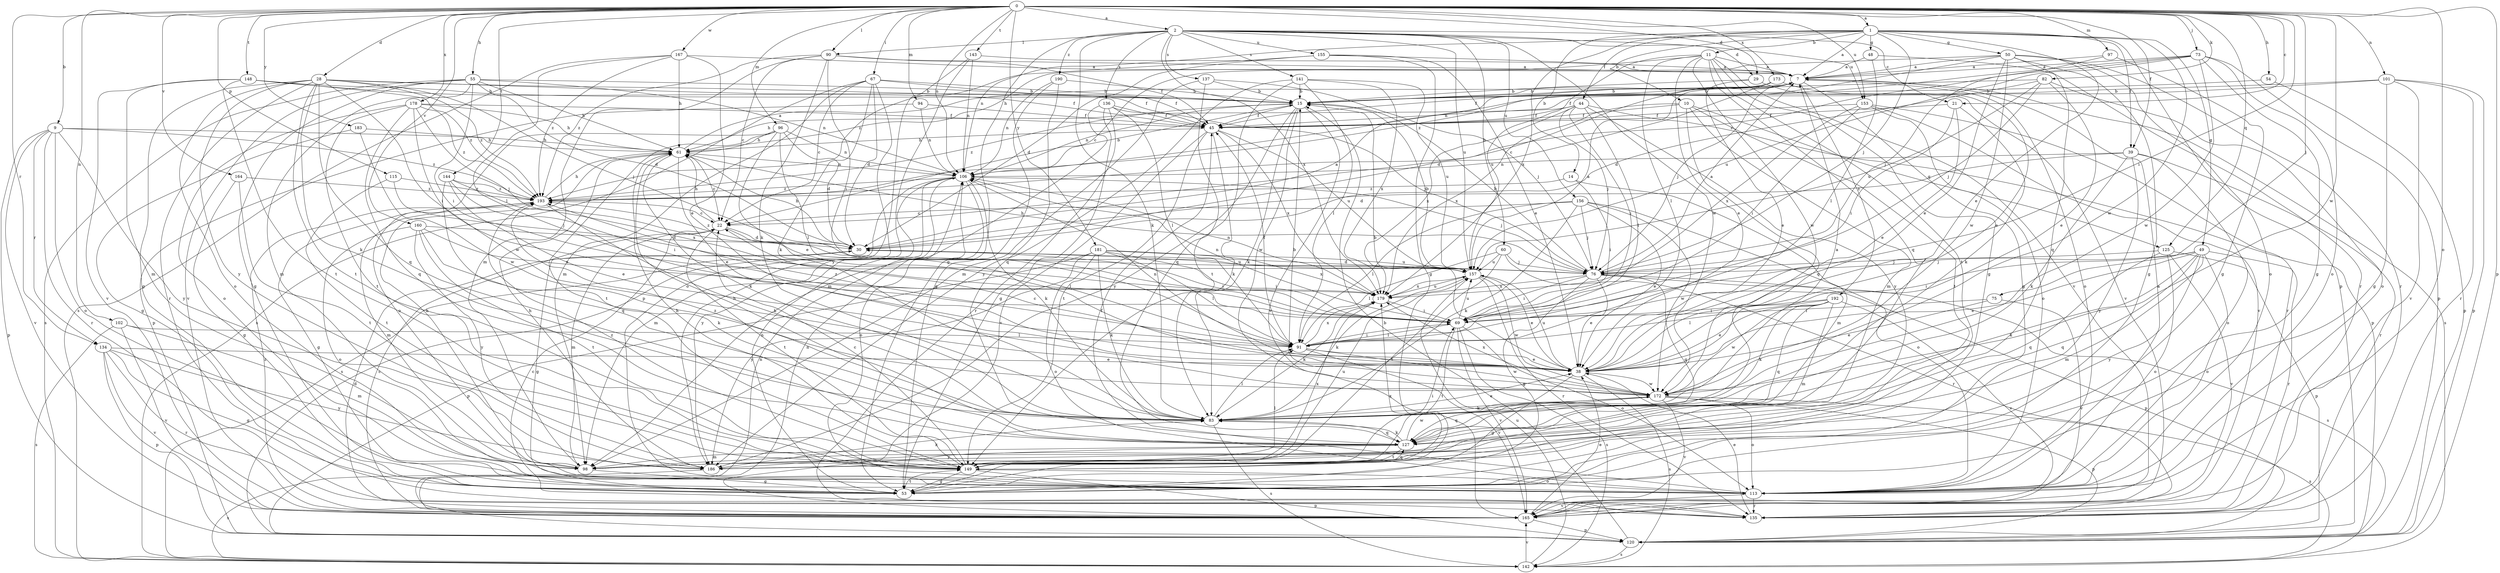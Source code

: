 strict digraph  {
0;
1;
2;
7;
9;
10;
11;
14;
15;
21;
22;
28;
29;
30;
38;
39;
44;
45;
48;
49;
50;
53;
54;
55;
60;
61;
67;
69;
73;
75;
76;
82;
83;
90;
91;
94;
96;
97;
98;
101;
102;
106;
113;
115;
120;
125;
127;
134;
135;
136;
137;
141;
142;
143;
144;
148;
149;
153;
155;
156;
157;
160;
164;
165;
167;
172;
173;
178;
179;
181;
183;
186;
190;
192;
193;
0 -> 1  [label=a];
0 -> 2  [label=a];
0 -> 9  [label=b];
0 -> 21  [label=c];
0 -> 28  [label=d];
0 -> 29  [label=d];
0 -> 39  [label=f];
0 -> 54  [label=h];
0 -> 55  [label=h];
0 -> 67  [label=i];
0 -> 69  [label=i];
0 -> 73  [label=j];
0 -> 75  [label=j];
0 -> 82  [label=k];
0 -> 90  [label=l];
0 -> 94  [label=m];
0 -> 96  [label=m];
0 -> 97  [label=m];
0 -> 101  [label=n];
0 -> 102  [label=n];
0 -> 106  [label=n];
0 -> 113  [label=o];
0 -> 115  [label=p];
0 -> 120  [label=p];
0 -> 125  [label=q];
0 -> 134  [label=r];
0 -> 143  [label=t];
0 -> 144  [label=t];
0 -> 148  [label=t];
0 -> 153  [label=u];
0 -> 160  [label=v];
0 -> 164  [label=v];
0 -> 167  [label=w];
0 -> 172  [label=w];
0 -> 173  [label=x];
0 -> 178  [label=x];
0 -> 181  [label=y];
0 -> 183  [label=y];
1 -> 7  [label=a];
1 -> 10  [label=b];
1 -> 11  [label=b];
1 -> 14  [label=b];
1 -> 38  [label=e];
1 -> 39  [label=f];
1 -> 44  [label=f];
1 -> 48  [label=g];
1 -> 49  [label=g];
1 -> 50  [label=g];
1 -> 76  [label=j];
1 -> 106  [label=n];
1 -> 120  [label=p];
1 -> 172  [label=w];
1 -> 179  [label=x];
2 -> 21  [label=c];
2 -> 29  [label=d];
2 -> 53  [label=g];
2 -> 60  [label=h];
2 -> 83  [label=k];
2 -> 90  [label=l];
2 -> 136  [label=s];
2 -> 137  [label=s];
2 -> 141  [label=s];
2 -> 153  [label=u];
2 -> 155  [label=u];
2 -> 156  [label=u];
2 -> 157  [label=u];
2 -> 172  [label=w];
2 -> 179  [label=x];
2 -> 190  [label=z];
7 -> 15  [label=b];
7 -> 53  [label=g];
7 -> 76  [label=j];
7 -> 113  [label=o];
7 -> 142  [label=s];
7 -> 192  [label=z];
9 -> 61  [label=h];
9 -> 113  [label=o];
9 -> 120  [label=p];
9 -> 134  [label=r];
9 -> 135  [label=r];
9 -> 165  [label=v];
9 -> 186  [label=y];
9 -> 193  [label=z];
10 -> 45  [label=f];
10 -> 98  [label=m];
10 -> 125  [label=q];
10 -> 127  [label=q];
10 -> 149  [label=t];
10 -> 179  [label=x];
11 -> 7  [label=a];
11 -> 22  [label=c];
11 -> 38  [label=e];
11 -> 53  [label=g];
11 -> 91  [label=l];
11 -> 127  [label=q];
11 -> 149  [label=t];
11 -> 157  [label=u];
11 -> 165  [label=v];
11 -> 172  [label=w];
14 -> 69  [label=i];
14 -> 98  [label=m];
14 -> 193  [label=z];
15 -> 45  [label=f];
15 -> 83  [label=k];
15 -> 106  [label=n];
15 -> 165  [label=v];
15 -> 172  [label=w];
15 -> 186  [label=y];
15 -> 193  [label=z];
21 -> 38  [label=e];
21 -> 45  [label=f];
21 -> 69  [label=i];
21 -> 83  [label=k];
22 -> 30  [label=d];
22 -> 61  [label=h];
22 -> 91  [label=l];
22 -> 98  [label=m];
22 -> 149  [label=t];
28 -> 15  [label=b];
28 -> 45  [label=f];
28 -> 53  [label=g];
28 -> 69  [label=i];
28 -> 76  [label=j];
28 -> 83  [label=k];
28 -> 113  [label=o];
28 -> 127  [label=q];
28 -> 135  [label=r];
28 -> 149  [label=t];
28 -> 186  [label=y];
28 -> 193  [label=z];
29 -> 15  [label=b];
29 -> 38  [label=e];
29 -> 165  [label=v];
30 -> 7  [label=a];
30 -> 53  [label=g];
30 -> 61  [label=h];
30 -> 69  [label=i];
30 -> 157  [label=u];
30 -> 193  [label=z];
38 -> 15  [label=b];
38 -> 22  [label=c];
38 -> 53  [label=g];
38 -> 106  [label=n];
38 -> 142  [label=s];
38 -> 157  [label=u];
38 -> 172  [label=w];
39 -> 30  [label=d];
39 -> 83  [label=k];
39 -> 106  [label=n];
39 -> 113  [label=o];
39 -> 135  [label=r];
39 -> 186  [label=y];
44 -> 45  [label=f];
44 -> 61  [label=h];
44 -> 69  [label=i];
44 -> 76  [label=j];
44 -> 91  [label=l];
44 -> 120  [label=p];
44 -> 179  [label=x];
44 -> 186  [label=y];
45 -> 61  [label=h];
45 -> 83  [label=k];
45 -> 149  [label=t];
45 -> 157  [label=u];
45 -> 165  [label=v];
45 -> 179  [label=x];
48 -> 7  [label=a];
48 -> 91  [label=l];
48 -> 135  [label=r];
49 -> 38  [label=e];
49 -> 69  [label=i];
49 -> 76  [label=j];
49 -> 83  [label=k];
49 -> 98  [label=m];
49 -> 113  [label=o];
49 -> 127  [label=q];
49 -> 135  [label=r];
49 -> 186  [label=y];
50 -> 7  [label=a];
50 -> 38  [label=e];
50 -> 53  [label=g];
50 -> 61  [label=h];
50 -> 113  [label=o];
50 -> 127  [label=q];
50 -> 135  [label=r];
50 -> 172  [label=w];
50 -> 193  [label=z];
53 -> 106  [label=n];
53 -> 149  [label=t];
53 -> 179  [label=x];
54 -> 15  [label=b];
54 -> 120  [label=p];
55 -> 15  [label=b];
55 -> 30  [label=d];
55 -> 53  [label=g];
55 -> 61  [label=h];
55 -> 69  [label=i];
55 -> 98  [label=m];
55 -> 106  [label=n];
55 -> 142  [label=s];
55 -> 165  [label=v];
60 -> 76  [label=j];
60 -> 91  [label=l];
60 -> 135  [label=r];
60 -> 149  [label=t];
60 -> 157  [label=u];
61 -> 7  [label=a];
61 -> 22  [label=c];
61 -> 38  [label=e];
61 -> 83  [label=k];
61 -> 106  [label=n];
67 -> 15  [label=b];
67 -> 22  [label=c];
67 -> 30  [label=d];
67 -> 45  [label=f];
67 -> 83  [label=k];
67 -> 98  [label=m];
67 -> 113  [label=o];
67 -> 142  [label=s];
69 -> 91  [label=l];
69 -> 106  [label=n];
69 -> 113  [label=o];
69 -> 142  [label=s];
69 -> 149  [label=t];
69 -> 157  [label=u];
69 -> 165  [label=v];
73 -> 7  [label=a];
73 -> 53  [label=g];
73 -> 106  [label=n];
73 -> 113  [label=o];
73 -> 120  [label=p];
73 -> 157  [label=u];
73 -> 172  [label=w];
73 -> 193  [label=z];
75 -> 38  [label=e];
75 -> 69  [label=i];
75 -> 165  [label=v];
76 -> 7  [label=a];
76 -> 15  [label=b];
76 -> 38  [label=e];
76 -> 53  [label=g];
76 -> 61  [label=h];
76 -> 69  [label=i];
76 -> 120  [label=p];
76 -> 127  [label=q];
76 -> 142  [label=s];
76 -> 179  [label=x];
82 -> 15  [label=b];
82 -> 30  [label=d];
82 -> 38  [label=e];
82 -> 76  [label=j];
82 -> 113  [label=o];
82 -> 157  [label=u];
83 -> 7  [label=a];
83 -> 38  [label=e];
83 -> 91  [label=l];
83 -> 127  [label=q];
83 -> 142  [label=s];
83 -> 193  [label=z];
90 -> 7  [label=a];
90 -> 22  [label=c];
90 -> 45  [label=f];
90 -> 69  [label=i];
90 -> 83  [label=k];
90 -> 98  [label=m];
90 -> 193  [label=z];
91 -> 38  [label=e];
91 -> 45  [label=f];
91 -> 69  [label=i];
91 -> 165  [label=v];
91 -> 172  [label=w];
91 -> 179  [label=x];
91 -> 193  [label=z];
94 -> 45  [label=f];
94 -> 106  [label=n];
94 -> 120  [label=p];
96 -> 30  [label=d];
96 -> 38  [label=e];
96 -> 61  [label=h];
96 -> 91  [label=l];
96 -> 106  [label=n];
96 -> 113  [label=o];
96 -> 149  [label=t];
97 -> 7  [label=a];
97 -> 53  [label=g];
97 -> 76  [label=j];
98 -> 53  [label=g];
98 -> 61  [label=h];
101 -> 15  [label=b];
101 -> 45  [label=f];
101 -> 53  [label=g];
101 -> 120  [label=p];
101 -> 135  [label=r];
101 -> 165  [label=v];
102 -> 91  [label=l];
102 -> 98  [label=m];
102 -> 142  [label=s];
102 -> 165  [label=v];
106 -> 15  [label=b];
106 -> 76  [label=j];
106 -> 83  [label=k];
106 -> 98  [label=m];
106 -> 113  [label=o];
106 -> 142  [label=s];
106 -> 186  [label=y];
106 -> 193  [label=z];
113 -> 7  [label=a];
113 -> 45  [label=f];
113 -> 135  [label=r];
113 -> 165  [label=v];
115 -> 76  [label=j];
115 -> 149  [label=t];
115 -> 193  [label=z];
120 -> 15  [label=b];
120 -> 106  [label=n];
120 -> 142  [label=s];
125 -> 76  [label=j];
125 -> 113  [label=o];
125 -> 120  [label=p];
125 -> 127  [label=q];
125 -> 165  [label=v];
127 -> 61  [label=h];
127 -> 83  [label=k];
127 -> 98  [label=m];
127 -> 149  [label=t];
127 -> 172  [label=w];
127 -> 186  [label=y];
134 -> 38  [label=e];
134 -> 53  [label=g];
134 -> 120  [label=p];
134 -> 135  [label=r];
134 -> 165  [label=v];
134 -> 186  [label=y];
135 -> 22  [label=c];
135 -> 38  [label=e];
136 -> 45  [label=f];
136 -> 53  [label=g];
136 -> 76  [label=j];
136 -> 91  [label=l];
136 -> 98  [label=m];
136 -> 135  [label=r];
137 -> 15  [label=b];
137 -> 76  [label=j];
137 -> 98  [label=m];
137 -> 127  [label=q];
141 -> 15  [label=b];
141 -> 91  [label=l];
141 -> 149  [label=t];
141 -> 157  [label=u];
141 -> 179  [label=x];
141 -> 186  [label=y];
142 -> 157  [label=u];
142 -> 165  [label=v];
143 -> 7  [label=a];
143 -> 106  [label=n];
143 -> 120  [label=p];
143 -> 186  [label=y];
144 -> 38  [label=e];
144 -> 69  [label=i];
144 -> 127  [label=q];
144 -> 179  [label=x];
144 -> 193  [label=z];
148 -> 15  [label=b];
148 -> 45  [label=f];
148 -> 98  [label=m];
148 -> 149  [label=t];
148 -> 165  [label=v];
148 -> 193  [label=z];
149 -> 22  [label=c];
149 -> 53  [label=g];
149 -> 61  [label=h];
149 -> 69  [label=i];
149 -> 91  [label=l];
149 -> 113  [label=o];
149 -> 120  [label=p];
149 -> 127  [label=q];
149 -> 157  [label=u];
149 -> 179  [label=x];
149 -> 193  [label=z];
153 -> 45  [label=f];
153 -> 69  [label=i];
153 -> 113  [label=o];
153 -> 135  [label=r];
153 -> 165  [label=v];
153 -> 179  [label=x];
155 -> 7  [label=a];
155 -> 30  [label=d];
155 -> 38  [label=e];
155 -> 53  [label=g];
155 -> 193  [label=z];
156 -> 22  [label=c];
156 -> 38  [label=e];
156 -> 76  [label=j];
156 -> 83  [label=k];
156 -> 91  [label=l];
156 -> 113  [label=o];
156 -> 172  [label=w];
157 -> 7  [label=a];
157 -> 15  [label=b];
157 -> 30  [label=d];
157 -> 38  [label=e];
157 -> 83  [label=k];
157 -> 135  [label=r];
157 -> 172  [label=w];
157 -> 179  [label=x];
160 -> 30  [label=d];
160 -> 83  [label=k];
160 -> 113  [label=o];
160 -> 149  [label=t];
160 -> 179  [label=x];
160 -> 186  [label=y];
164 -> 53  [label=g];
164 -> 149  [label=t];
164 -> 193  [label=z];
165 -> 22  [label=c];
165 -> 30  [label=d];
165 -> 38  [label=e];
165 -> 106  [label=n];
165 -> 120  [label=p];
165 -> 193  [label=z];
167 -> 7  [label=a];
167 -> 38  [label=e];
167 -> 61  [label=h];
167 -> 91  [label=l];
167 -> 142  [label=s];
167 -> 193  [label=z];
172 -> 15  [label=b];
172 -> 83  [label=k];
172 -> 113  [label=o];
172 -> 120  [label=p];
172 -> 127  [label=q];
172 -> 142  [label=s];
172 -> 165  [label=v];
172 -> 179  [label=x];
173 -> 15  [label=b];
173 -> 22  [label=c];
173 -> 30  [label=d];
173 -> 38  [label=e];
173 -> 45  [label=f];
178 -> 45  [label=f];
178 -> 61  [label=h];
178 -> 76  [label=j];
178 -> 113  [label=o];
178 -> 127  [label=q];
178 -> 149  [label=t];
178 -> 172  [label=w];
178 -> 193  [label=z];
179 -> 69  [label=i];
179 -> 83  [label=k];
179 -> 106  [label=n];
179 -> 157  [label=u];
181 -> 69  [label=i];
181 -> 83  [label=k];
181 -> 91  [label=l];
181 -> 113  [label=o];
181 -> 120  [label=p];
181 -> 157  [label=u];
181 -> 179  [label=x];
181 -> 186  [label=y];
183 -> 53  [label=g];
183 -> 61  [label=h];
183 -> 172  [label=w];
186 -> 61  [label=h];
186 -> 83  [label=k];
186 -> 142  [label=s];
190 -> 15  [label=b];
190 -> 53  [label=g];
190 -> 106  [label=n];
190 -> 127  [label=q];
192 -> 38  [label=e];
192 -> 69  [label=i];
192 -> 83  [label=k];
192 -> 91  [label=l];
192 -> 98  [label=m];
192 -> 127  [label=q];
192 -> 165  [label=v];
192 -> 172  [label=w];
193 -> 22  [label=c];
193 -> 53  [label=g];
193 -> 61  [label=h];
193 -> 83  [label=k];
193 -> 98  [label=m];
}
